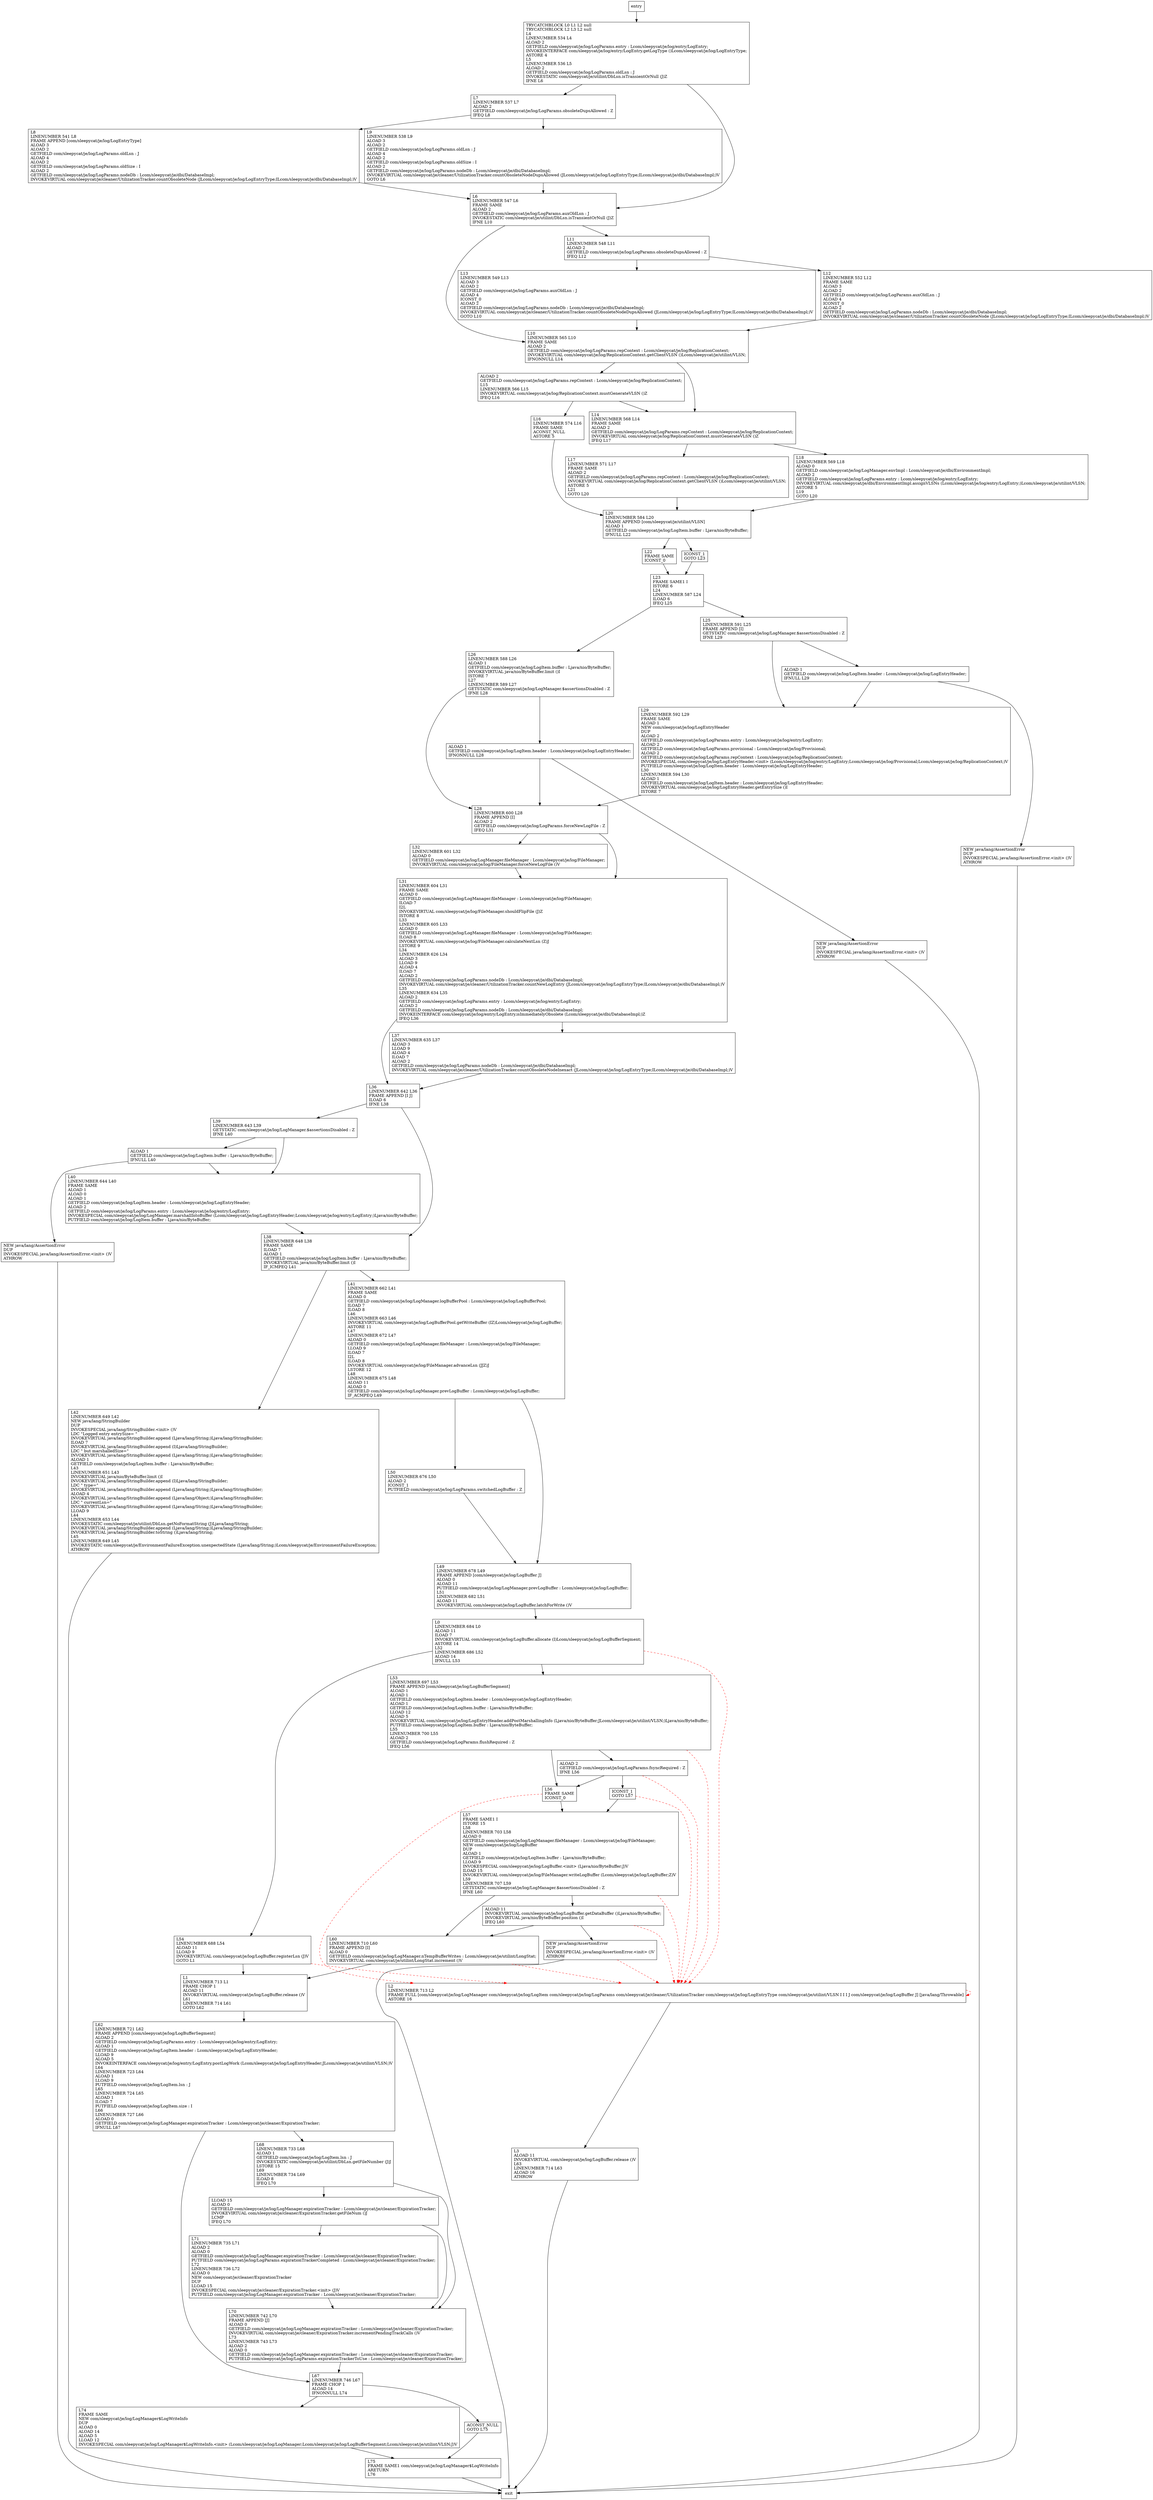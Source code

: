 digraph serialLogWork {
node [shape=record];
622795423 [label="L10\lLINENUMBER 565 L10\lFRAME SAME\lALOAD 2\lGETFIELD com/sleepycat/je/log/LogParams.repContext : Lcom/sleepycat/je/log/ReplicationContext;\lINVOKEVIRTUAL com/sleepycat/je/log/ReplicationContext.getClientVLSN ()Lcom/sleepycat/je/utilint/VLSN;\lIFNONNULL L14\l"];
1845665970 [label="L56\lFRAME SAME\lICONST_0\l"];
762977996 [label="L70\lLINENUMBER 742 L70\lFRAME APPEND [J]\lALOAD 0\lGETFIELD com/sleepycat/je/log/LogManager.expirationTracker : Lcom/sleepycat/je/cleaner/ExpirationTracker;\lINVOKEVIRTUAL com/sleepycat/je/cleaner/ExpirationTracker.incrementPendingTrackCalls ()V\lL73\lLINENUMBER 743 L73\lALOAD 2\lALOAD 0\lGETFIELD com/sleepycat/je/log/LogManager.expirationTracker : Lcom/sleepycat/je/cleaner/ExpirationTracker;\lPUTFIELD com/sleepycat/je/log/LogParams.expirationTrackerToUse : Lcom/sleepycat/je/cleaner/ExpirationTracker;\l"];
1372962304 [label="L54\lLINENUMBER 688 L54\lALOAD 11\lLLOAD 9\lINVOKEVIRTUAL com/sleepycat/je/log/LogBuffer.registerLsn (J)V\lGOTO L1\l"];
483679425 [label="L9\lLINENUMBER 538 L9\lALOAD 3\lALOAD 2\lGETFIELD com/sleepycat/je/log/LogParams.oldLsn : J\lALOAD 4\lALOAD 2\lGETFIELD com/sleepycat/je/log/LogParams.oldSize : I\lALOAD 2\lGETFIELD com/sleepycat/je/log/LogParams.nodeDb : Lcom/sleepycat/je/dbi/DatabaseImpl;\lINVOKEVIRTUAL com/sleepycat/je/cleaner/UtilizationTracker.countObsoleteNodeDupsAllowed (JLcom/sleepycat/je/log/LogEntryType;ILcom/sleepycat/je/dbi/DatabaseImpl;)V\lGOTO L6\l"];
1182558417 [label="ACONST_NULL\lGOTO L75\l"];
903042477 [label="ALOAD 1\lGETFIELD com/sleepycat/je/log/LogItem.header : Lcom/sleepycat/je/log/LogEntryHeader;\lIFNONNULL L28\l"];
2066524362 [label="NEW java/lang/AssertionError\lDUP\lINVOKESPECIAL java/lang/AssertionError.\<init\> ()V\lATHROW\l"];
1472900522 [label="L68\lLINENUMBER 733 L68\lALOAD 1\lGETFIELD com/sleepycat/je/log/LogItem.lsn : J\lINVOKESTATIC com/sleepycat/je/utilint/DbLsn.getFileNumber (J)J\lLSTORE 15\lL69\lLINENUMBER 734 L69\lILOAD 8\lIFEQ L70\l"];
881653250 [label="L7\lLINENUMBER 537 L7\lALOAD 2\lGETFIELD com/sleepycat/je/log/LogParams.obsoleteDupsAllowed : Z\lIFEQ L8\l"];
1226286043 [label="L40\lLINENUMBER 644 L40\lFRAME SAME\lALOAD 1\lALOAD 0\lALOAD 1\lGETFIELD com/sleepycat/je/log/LogItem.header : Lcom/sleepycat/je/log/LogEntryHeader;\lALOAD 2\lGETFIELD com/sleepycat/je/log/LogParams.entry : Lcom/sleepycat/je/log/entry/LogEntry;\lINVOKESPECIAL com/sleepycat/je/log/LogManager.marshallIntoBuffer (Lcom/sleepycat/je/log/LogEntryHeader;Lcom/sleepycat/je/log/entry/LogEntry;)Ljava/nio/ByteBuffer;\lPUTFIELD com/sleepycat/je/log/LogItem.buffer : Ljava/nio/ByteBuffer;\l"];
638333196 [label="L50\lLINENUMBER 676 L50\lALOAD 2\lICONST_1\lPUTFIELD com/sleepycat/je/log/LogParams.switchedLogBuffer : Z\l"];
228312929 [label="L42\lLINENUMBER 649 L42\lNEW java/lang/StringBuilder\lDUP\lINVOKESPECIAL java/lang/StringBuilder.\<init\> ()V\lLDC \"Logged entry entrySize= \"\lINVOKEVIRTUAL java/lang/StringBuilder.append (Ljava/lang/String;)Ljava/lang/StringBuilder;\lILOAD 7\lINVOKEVIRTUAL java/lang/StringBuilder.append (I)Ljava/lang/StringBuilder;\lLDC \" but marshalledSize=\"\lINVOKEVIRTUAL java/lang/StringBuilder.append (Ljava/lang/String;)Ljava/lang/StringBuilder;\lALOAD 1\lGETFIELD com/sleepycat/je/log/LogItem.buffer : Ljava/nio/ByteBuffer;\lL43\lLINENUMBER 651 L43\lINVOKEVIRTUAL java/nio/ByteBuffer.limit ()I\lINVOKEVIRTUAL java/lang/StringBuilder.append (I)Ljava/lang/StringBuilder;\lLDC \" type=\"\lINVOKEVIRTUAL java/lang/StringBuilder.append (Ljava/lang/String;)Ljava/lang/StringBuilder;\lALOAD 4\lINVOKEVIRTUAL java/lang/StringBuilder.append (Ljava/lang/Object;)Ljava/lang/StringBuilder;\lLDC \" currentLsn=\"\lINVOKEVIRTUAL java/lang/StringBuilder.append (Ljava/lang/String;)Ljava/lang/StringBuilder;\lLLOAD 9\lL44\lLINENUMBER 653 L44\lINVOKESTATIC com/sleepycat/je/utilint/DbLsn.getNoFormatString (J)Ljava/lang/String;\lINVOKEVIRTUAL java/lang/StringBuilder.append (Ljava/lang/String;)Ljava/lang/StringBuilder;\lINVOKEVIRTUAL java/lang/StringBuilder.toString ()Ljava/lang/String;\lL45\lLINENUMBER 649 L45\lINVOKESTATIC com/sleepycat/je/EnvironmentFailureException.unexpectedState (Ljava/lang/String;)Lcom/sleepycat/je/EnvironmentFailureException;\lATHROW\l"];
1410183155 [label="L6\lLINENUMBER 547 L6\lFRAME SAME\lALOAD 2\lGETFIELD com/sleepycat/je/log/LogParams.auxOldLsn : J\lINVOKESTATIC com/sleepycat/je/utilint/DbLsn.isTransientOrNull (J)Z\lIFNE L10\l"];
697223037 [label="ALOAD 1\lGETFIELD com/sleepycat/je/log/LogItem.buffer : Ljava/nio/ByteBuffer;\lIFNULL L40\l"];
2117431148 [label="LLOAD 15\lALOAD 0\lGETFIELD com/sleepycat/je/log/LogManager.expirationTracker : Lcom/sleepycat/je/cleaner/ExpirationTracker;\lINVOKEVIRTUAL com/sleepycat/je/cleaner/ExpirationTracker.getFileNum ()J\lLCMP\lIFEQ L70\l"];
333914493 [label="L75\lFRAME SAME1 com/sleepycat/je/log/LogManager$LogWriteInfo\lARETURN\lL76\l"];
1175950063 [label="L32\lLINENUMBER 601 L32\lALOAD 0\lGETFIELD com/sleepycat/je/log/LogManager.fileManager : Lcom/sleepycat/je/log/FileManager;\lINVOKEVIRTUAL com/sleepycat/je/log/FileManager.forceNewLogFile ()V\l"];
307963596 [label="ICONST_1\lGOTO L57\l"];
1823748646 [label="L12\lLINENUMBER 552 L12\lFRAME SAME\lALOAD 3\lALOAD 2\lGETFIELD com/sleepycat/je/log/LogParams.auxOldLsn : J\lALOAD 4\lICONST_0\lALOAD 2\lGETFIELD com/sleepycat/je/log/LogParams.nodeDb : Lcom/sleepycat/je/dbi/DatabaseImpl;\lINVOKEVIRTUAL com/sleepycat/je/cleaner/UtilizationTracker.countObsoleteNode (JLcom/sleepycat/je/log/LogEntryType;ILcom/sleepycat/je/dbi/DatabaseImpl;)V\l"];
1982332686 [label="L39\lLINENUMBER 643 L39\lGETSTATIC com/sleepycat/je/log/LogManager.$assertionsDisabled : Z\lIFNE L40\l"];
1612219085 [label="NEW java/lang/AssertionError\lDUP\lINVOKESPECIAL java/lang/AssertionError.\<init\> ()V\lATHROW\l"];
36094442 [label="L49\lLINENUMBER 678 L49\lFRAME APPEND [com/sleepycat/je/log/LogBuffer J]\lALOAD 0\lALOAD 11\lPUTFIELD com/sleepycat/je/log/LogManager.prevLogBuffer : Lcom/sleepycat/je/log/LogBuffer;\lL51\lLINENUMBER 682 L51\lALOAD 11\lINVOKEVIRTUAL com/sleepycat/je/log/LogBuffer.latchForWrite ()V\l"];
1497816398 [label="NEW java/lang/AssertionError\lDUP\lINVOKESPECIAL java/lang/AssertionError.\<init\> ()V\lATHROW\l"];
1024104227 [label="L23\lFRAME SAME1 I\lISTORE 6\lL24\lLINENUMBER 587 L24\lILOAD 6\lIFEQ L25\l"];
845156835 [label="L16\lLINENUMBER 574 L16\lFRAME SAME\lACONST_NULL\lASTORE 5\l"];
1767339726 [label="L57\lFRAME SAME1 I\lISTORE 15\lL58\lLINENUMBER 703 L58\lALOAD 0\lGETFIELD com/sleepycat/je/log/LogManager.fileManager : Lcom/sleepycat/je/log/FileManager;\lNEW com/sleepycat/je/log/LogBuffer\lDUP\lALOAD 1\lGETFIELD com/sleepycat/je/log/LogItem.buffer : Ljava/nio/ByteBuffer;\lLLOAD 9\lINVOKESPECIAL com/sleepycat/je/log/LogBuffer.\<init\> (Ljava/nio/ByteBuffer;J)V\lILOAD 15\lINVOKEVIRTUAL com/sleepycat/je/log/FileManager.writeLogBuffer (Lcom/sleepycat/je/log/LogBuffer;Z)V\lL59\lLINENUMBER 707 L59\lGETSTATIC com/sleepycat/je/log/LogManager.$assertionsDisabled : Z\lIFNE L60\l"];
23410573 [label="L31\lLINENUMBER 604 L31\lFRAME SAME\lALOAD 0\lGETFIELD com/sleepycat/je/log/LogManager.fileManager : Lcom/sleepycat/je/log/FileManager;\lILOAD 7\lI2L\lINVOKEVIRTUAL com/sleepycat/je/log/FileManager.shouldFlipFile (J)Z\lISTORE 8\lL33\lLINENUMBER 605 L33\lALOAD 0\lGETFIELD com/sleepycat/je/log/LogManager.fileManager : Lcom/sleepycat/je/log/FileManager;\lILOAD 8\lINVOKEVIRTUAL com/sleepycat/je/log/FileManager.calculateNextLsn (Z)J\lLSTORE 9\lL34\lLINENUMBER 626 L34\lALOAD 3\lLLOAD 9\lALOAD 4\lILOAD 7\lALOAD 2\lGETFIELD com/sleepycat/je/log/LogParams.nodeDb : Lcom/sleepycat/je/dbi/DatabaseImpl;\lINVOKEVIRTUAL com/sleepycat/je/cleaner/UtilizationTracker.countNewLogEntry (JLcom/sleepycat/je/log/LogEntryType;ILcom/sleepycat/je/dbi/DatabaseImpl;)V\lL35\lLINENUMBER 634 L35\lALOAD 2\lGETFIELD com/sleepycat/je/log/LogParams.entry : Lcom/sleepycat/je/log/entry/LogEntry;\lALOAD 2\lGETFIELD com/sleepycat/je/log/LogParams.nodeDb : Lcom/sleepycat/je/dbi/DatabaseImpl;\lINVOKEINTERFACE com/sleepycat/je/log/entry/LogEntry.isImmediatelyObsolete (Lcom/sleepycat/je/dbi/DatabaseImpl;)Z\lIFEQ L36\l"];
1379420453 [label="L13\lLINENUMBER 549 L13\lALOAD 3\lALOAD 2\lGETFIELD com/sleepycat/je/log/LogParams.auxOldLsn : J\lALOAD 4\lICONST_0\lALOAD 2\lGETFIELD com/sleepycat/je/log/LogParams.nodeDb : Lcom/sleepycat/je/dbi/DatabaseImpl;\lINVOKEVIRTUAL com/sleepycat/je/cleaner/UtilizationTracker.countObsoleteNodeDupsAllowed (JLcom/sleepycat/je/log/LogEntryType;ILcom/sleepycat/je/dbi/DatabaseImpl;)V\lGOTO L10\l"];
1520374682 [label="ALOAD 2\lGETFIELD com/sleepycat/je/log/LogParams.fsyncRequired : Z\lIFNE L56\l"];
1274457021 [label="L60\lLINENUMBER 710 L60\lFRAME APPEND [I]\lALOAD 0\lGETFIELD com/sleepycat/je/log/LogManager.nTempBufferWrites : Lcom/sleepycat/je/utilint/LongStat;\lINVOKEVIRTUAL com/sleepycat/je/utilint/LongStat.increment ()V\l"];
1386337852 [label="L22\lFRAME SAME\lICONST_0\l"];
1635043368 [label="L29\lLINENUMBER 592 L29\lFRAME SAME\lALOAD 1\lNEW com/sleepycat/je/log/LogEntryHeader\lDUP\lALOAD 2\lGETFIELD com/sleepycat/je/log/LogParams.entry : Lcom/sleepycat/je/log/entry/LogEntry;\lALOAD 2\lGETFIELD com/sleepycat/je/log/LogParams.provisional : Lcom/sleepycat/je/log/Provisional;\lALOAD 2\lGETFIELD com/sleepycat/je/log/LogParams.repContext : Lcom/sleepycat/je/log/ReplicationContext;\lINVOKESPECIAL com/sleepycat/je/log/LogEntryHeader.\<init\> (Lcom/sleepycat/je/log/entry/LogEntry;Lcom/sleepycat/je/log/Provisional;Lcom/sleepycat/je/log/ReplicationContext;)V\lPUTFIELD com/sleepycat/je/log/LogItem.header : Lcom/sleepycat/je/log/LogEntryHeader;\lL30\lLINENUMBER 594 L30\lALOAD 1\lGETFIELD com/sleepycat/je/log/LogItem.header : Lcom/sleepycat/je/log/LogEntryHeader;\lINVOKEVIRTUAL com/sleepycat/je/log/LogEntryHeader.getEntrySize ()I\lISTORE 7\l"];
1861125654 [label="L8\lLINENUMBER 541 L8\lFRAME APPEND [com/sleepycat/je/log/LogEntryType]\lALOAD 3\lALOAD 2\lGETFIELD com/sleepycat/je/log/LogParams.oldLsn : J\lALOAD 4\lALOAD 2\lGETFIELD com/sleepycat/je/log/LogParams.oldSize : I\lALOAD 2\lGETFIELD com/sleepycat/je/log/LogParams.nodeDb : Lcom/sleepycat/je/dbi/DatabaseImpl;\lINVOKEVIRTUAL com/sleepycat/je/cleaner/UtilizationTracker.countObsoleteNode (JLcom/sleepycat/je/log/LogEntryType;ILcom/sleepycat/je/dbi/DatabaseImpl;)V\l"];
2089827069 [label="L71\lLINENUMBER 735 L71\lALOAD 2\lALOAD 0\lGETFIELD com/sleepycat/je/log/LogManager.expirationTracker : Lcom/sleepycat/je/cleaner/ExpirationTracker;\lPUTFIELD com/sleepycat/je/log/LogParams.expirationTrackerCompleted : Lcom/sleepycat/je/cleaner/ExpirationTracker;\lL72\lLINENUMBER 736 L72\lALOAD 0\lNEW com/sleepycat/je/cleaner/ExpirationTracker\lDUP\lLLOAD 15\lINVOKESPECIAL com/sleepycat/je/cleaner/ExpirationTracker.\<init\> (J)V\lPUTFIELD com/sleepycat/je/log/LogManager.expirationTracker : Lcom/sleepycat/je/cleaner/ExpirationTracker;\l"];
1945118469 [label="L3\lALOAD 11\lINVOKEVIRTUAL com/sleepycat/je/log/LogBuffer.release ()V\lL63\lLINENUMBER 714 L63\lALOAD 16\lATHROW\l"];
1577287478 [label="L18\lLINENUMBER 569 L18\lALOAD 0\lGETFIELD com/sleepycat/je/log/LogManager.envImpl : Lcom/sleepycat/je/dbi/EnvironmentImpl;\lALOAD 2\lGETFIELD com/sleepycat/je/log/LogParams.entry : Lcom/sleepycat/je/log/entry/LogEntry;\lINVOKEVIRTUAL com/sleepycat/je/dbi/EnvironmentImpl.assignVLSNs (Lcom/sleepycat/je/log/entry/LogEntry;)Lcom/sleepycat/je/utilint/VLSN;\lASTORE 5\lL19\lGOTO L20\l"];
1801359875 [label="NEW java/lang/AssertionError\lDUP\lINVOKESPECIAL java/lang/AssertionError.\<init\> ()V\lATHROW\l"];
1582724888 [label="L38\lLINENUMBER 648 L38\lFRAME SAME\lILOAD 7\lALOAD 1\lGETFIELD com/sleepycat/je/log/LogItem.buffer : Ljava/nio/ByteBuffer;\lINVOKEVIRTUAL java/nio/ByteBuffer.limit ()I\lIF_ICMPEQ L41\l"];
698306663 [label="L62\lLINENUMBER 721 L62\lFRAME APPEND [com/sleepycat/je/log/LogBufferSegment]\lALOAD 2\lGETFIELD com/sleepycat/je/log/LogParams.entry : Lcom/sleepycat/je/log/entry/LogEntry;\lALOAD 1\lGETFIELD com/sleepycat/je/log/LogItem.header : Lcom/sleepycat/je/log/LogEntryHeader;\lLLOAD 9\lALOAD 5\lINVOKEINTERFACE com/sleepycat/je/log/entry/LogEntry.postLogWork (Lcom/sleepycat/je/log/LogEntryHeader;JLcom/sleepycat/je/utilint/VLSN;)V\lL64\lLINENUMBER 723 L64\lALOAD 1\lLLOAD 9\lPUTFIELD com/sleepycat/je/log/LogItem.lsn : J\lL65\lLINENUMBER 724 L65\lALOAD 1\lILOAD 7\lPUTFIELD com/sleepycat/je/log/LogItem.size : I\lL66\lLINENUMBER 727 L66\lALOAD 0\lGETFIELD com/sleepycat/je/log/LogManager.expirationTracker : Lcom/sleepycat/je/cleaner/ExpirationTracker;\lIFNULL L67\l"];
263088671 [label="ALOAD 2\lGETFIELD com/sleepycat/je/log/LogParams.repContext : Lcom/sleepycat/je/log/ReplicationContext;\lL15\lLINENUMBER 566 L15\lINVOKEVIRTUAL com/sleepycat/je/log/ReplicationContext.mustGenerateVLSN ()Z\lIFEQ L16\l"];
1995494616 [label="L11\lLINENUMBER 548 L11\lALOAD 2\lGETFIELD com/sleepycat/je/log/LogParams.obsoleteDupsAllowed : Z\lIFEQ L12\l"];
2036769906 [label="L41\lLINENUMBER 662 L41\lFRAME SAME\lALOAD 0\lGETFIELD com/sleepycat/je/log/LogManager.logBufferPool : Lcom/sleepycat/je/log/LogBufferPool;\lILOAD 7\lILOAD 8\lL46\lLINENUMBER 663 L46\lINVOKEVIRTUAL com/sleepycat/je/log/LogBufferPool.getWriteBuffer (IZ)Lcom/sleepycat/je/log/LogBuffer;\lASTORE 11\lL47\lLINENUMBER 672 L47\lALOAD 0\lGETFIELD com/sleepycat/je/log/LogManager.fileManager : Lcom/sleepycat/je/log/FileManager;\lLLOAD 9\lILOAD 7\lI2L\lILOAD 8\lINVOKEVIRTUAL com/sleepycat/je/log/FileManager.advanceLsn (JJZ)J\lLSTORE 12\lL48\lLINENUMBER 675 L48\lALOAD 11\lALOAD 0\lGETFIELD com/sleepycat/je/log/LogManager.prevLogBuffer : Lcom/sleepycat/je/log/LogBuffer;\lIF_ACMPEQ L49\l"];
2025172428 [label="ICONST_1\lGOTO L23\l"];
215848080 [label="L37\lLINENUMBER 635 L37\lALOAD 3\lLLOAD 9\lALOAD 4\lILOAD 7\lALOAD 2\lGETFIELD com/sleepycat/je/log/LogParams.nodeDb : Lcom/sleepycat/je/dbi/DatabaseImpl;\lINVOKEVIRTUAL com/sleepycat/je/cleaner/UtilizationTracker.countObsoleteNodeInexact (JLcom/sleepycat/je/log/LogEntryType;ILcom/sleepycat/je/dbi/DatabaseImpl;)V\l"];
1689812052 [label="L0\lLINENUMBER 684 L0\lALOAD 11\lILOAD 7\lINVOKEVIRTUAL com/sleepycat/je/log/LogBuffer.allocate (I)Lcom/sleepycat/je/log/LogBufferSegment;\lASTORE 14\lL52\lLINENUMBER 686 L52\lALOAD 14\lIFNULL L53\l"];
501011836 [label="L53\lLINENUMBER 697 L53\lFRAME APPEND [com/sleepycat/je/log/LogBufferSegment]\lALOAD 1\lALOAD 1\lGETFIELD com/sleepycat/je/log/LogItem.header : Lcom/sleepycat/je/log/LogEntryHeader;\lALOAD 1\lGETFIELD com/sleepycat/je/log/LogItem.buffer : Ljava/nio/ByteBuffer;\lLLOAD 12\lALOAD 5\lINVOKEVIRTUAL com/sleepycat/je/log/LogEntryHeader.addPostMarshallingInfo (Ljava/nio/ByteBuffer;JLcom/sleepycat/je/utilint/VLSN;)Ljava/nio/ByteBuffer;\lPUTFIELD com/sleepycat/je/log/LogItem.buffer : Ljava/nio/ByteBuffer;\lL55\lLINENUMBER 700 L55\lALOAD 2\lGETFIELD com/sleepycat/je/log/LogParams.flushRequired : Z\lIFEQ L56\l"];
1500984018 [label="L1\lLINENUMBER 713 L1\lFRAME CHOP 1\lALOAD 11\lINVOKEVIRTUAL com/sleepycat/je/log/LogBuffer.release ()V\lL61\lLINENUMBER 714 L61\lGOTO L62\l"];
1625116599 [label="L26\lLINENUMBER 588 L26\lALOAD 1\lGETFIELD com/sleepycat/je/log/LogItem.buffer : Ljava/nio/ByteBuffer;\lINVOKEVIRTUAL java/nio/ByteBuffer.limit ()I\lISTORE 7\lL27\lLINENUMBER 589 L27\lGETSTATIC com/sleepycat/je/log/LogManager.$assertionsDisabled : Z\lIFNE L28\l"];
990743810 [label="L74\lFRAME SAME\lNEW com/sleepycat/je/log/LogManager$LogWriteInfo\lDUP\lALOAD 0\lALOAD 14\lALOAD 5\lLLOAD 12\lINVOKESPECIAL com/sleepycat/je/log/LogManager$LogWriteInfo.\<init\> (Lcom/sleepycat/je/log/LogManager;Lcom/sleepycat/je/log/LogBufferSegment;Lcom/sleepycat/je/utilint/VLSN;J)V\l"];
1544126395 [label="L28\lLINENUMBER 600 L28\lFRAME APPEND [I]\lALOAD 2\lGETFIELD com/sleepycat/je/log/LogParams.forceNewLogFile : Z\lIFEQ L31\l"];
772703963 [label="L2\lLINENUMBER 713 L2\lFRAME FULL [com/sleepycat/je/log/LogManager com/sleepycat/je/log/LogItem com/sleepycat/je/log/LogParams com/sleepycat/je/cleaner/UtilizationTracker com/sleepycat/je/log/LogEntryType com/sleepycat/je/utilint/VLSN I I I J com/sleepycat/je/log/LogBuffer J] [java/lang/Throwable]\lASTORE 16\l"];
1662949648 [label="L36\lLINENUMBER 642 L36\lFRAME APPEND [I J]\lILOAD 6\lIFNE L38\l"];
578885611 [label="L17\lLINENUMBER 571 L17\lFRAME SAME\lALOAD 2\lGETFIELD com/sleepycat/je/log/LogParams.repContext : Lcom/sleepycat/je/log/ReplicationContext;\lINVOKEVIRTUAL com/sleepycat/je/log/ReplicationContext.getClientVLSN ()Lcom/sleepycat/je/utilint/VLSN;\lASTORE 5\lL21\lGOTO L20\l"];
1016163887 [label="L25\lLINENUMBER 591 L25\lFRAME APPEND [I]\lGETSTATIC com/sleepycat/je/log/LogManager.$assertionsDisabled : Z\lIFNE L29\l"];
60540696 [label="TRYCATCHBLOCK L0 L1 L2 null\lTRYCATCHBLOCK L2 L3 L2 null\lL4\lLINENUMBER 534 L4\lALOAD 2\lGETFIELD com/sleepycat/je/log/LogParams.entry : Lcom/sleepycat/je/log/entry/LogEntry;\lINVOKEINTERFACE com/sleepycat/je/log/entry/LogEntry.getLogType ()Lcom/sleepycat/je/log/LogEntryType;\lASTORE 4\lL5\lLINENUMBER 536 L5\lALOAD 2\lGETFIELD com/sleepycat/je/log/LogParams.oldLsn : J\lINVOKESTATIC com/sleepycat/je/utilint/DbLsn.isTransientOrNull (J)Z\lIFNE L6\l"];
1311086486 [label="ALOAD 1\lGETFIELD com/sleepycat/je/log/LogItem.header : Lcom/sleepycat/je/log/LogEntryHeader;\lIFNULL L29\l"];
1627139273 [label="L20\lLINENUMBER 584 L20\lFRAME APPEND [com/sleepycat/je/utilint/VLSN]\lALOAD 1\lGETFIELD com/sleepycat/je/log/LogItem.buffer : Ljava/nio/ByteBuffer;\lIFNULL L22\l"];
864983695 [label="L67\lLINENUMBER 746 L67\lFRAME CHOP 1\lALOAD 14\lIFNONNULL L74\l"];
2131241254 [label="L14\lLINENUMBER 568 L14\lFRAME SAME\lALOAD 2\lGETFIELD com/sleepycat/je/log/LogParams.repContext : Lcom/sleepycat/je/log/ReplicationContext;\lINVOKEVIRTUAL com/sleepycat/je/log/ReplicationContext.mustGenerateVLSN ()Z\lIFEQ L17\l"];
805999937 [label="ALOAD 11\lINVOKEVIRTUAL com/sleepycat/je/log/LogBuffer.getDataBuffer ()Ljava/nio/ByteBuffer;\lINVOKEVIRTUAL java/nio/ByteBuffer.position ()I\lIFEQ L60\l"];
entry;
exit;
622795423 -> 2131241254
622795423 -> 263088671
1845665970 -> 1767339726
1845665970 -> 772703963 [style=dashed, color=red]
762977996 -> 864983695
1372962304 -> 1500984018
1372962304 -> 772703963 [style=dashed, color=red]
483679425 -> 1410183155
1182558417 -> 333914493
903042477 -> 1801359875
903042477 -> 1544126395
2066524362 -> exit
2066524362 -> 772703963 [style=dashed, color=red]
1472900522 -> 762977996
1472900522 -> 2117431148
881653250 -> 483679425
881653250 -> 1861125654
1226286043 -> 1582724888
638333196 -> 36094442
228312929 -> exit
1410183155 -> 622795423
1410183155 -> 1995494616
697223037 -> 1612219085
697223037 -> 1226286043
2117431148 -> 762977996
2117431148 -> 2089827069
333914493 -> exit
1175950063 -> 23410573
307963596 -> 1767339726
307963596 -> 772703963 [style=dashed, color=red]
entry -> 60540696
1823748646 -> 622795423
1982332686 -> 697223037
1982332686 -> 1226286043
1612219085 -> exit
36094442 -> 1689812052
1497816398 -> exit
1024104227 -> 1016163887
1024104227 -> 1625116599
845156835 -> 1627139273
1767339726 -> 1274457021
1767339726 -> 805999937
1767339726 -> 772703963 [style=dashed, color=red]
23410573 -> 215848080
23410573 -> 1662949648
1379420453 -> 622795423
1520374682 -> 1845665970
1520374682 -> 307963596
1520374682 -> 772703963 [style=dashed, color=red]
1274457021 -> 1500984018
1274457021 -> 772703963 [style=dashed, color=red]
1386337852 -> 1024104227
1635043368 -> 1544126395
1861125654 -> 1410183155
2089827069 -> 762977996
1945118469 -> exit
1577287478 -> 1627139273
1801359875 -> exit
1582724888 -> 2036769906
1582724888 -> 228312929
698306663 -> 1472900522
698306663 -> 864983695
263088671 -> 845156835
263088671 -> 2131241254
1995494616 -> 1379420453
1995494616 -> 1823748646
2036769906 -> 638333196
2036769906 -> 36094442
2025172428 -> 1024104227
215848080 -> 1662949648
1689812052 -> 1372962304
1689812052 -> 501011836
1689812052 -> 772703963 [style=dashed, color=red]
501011836 -> 1845665970
501011836 -> 1520374682
501011836 -> 772703963 [style=dashed, color=red]
1500984018 -> 698306663
1625116599 -> 1544126395
1625116599 -> 903042477
990743810 -> 333914493
1544126395 -> 23410573
1544126395 -> 1175950063
772703963 -> 1945118469
772703963 -> 772703963 [style=dashed, color=red]
1662949648 -> 1982332686
1662949648 -> 1582724888
578885611 -> 1627139273
1016163887 -> 1311086486
1016163887 -> 1635043368
60540696 -> 1410183155
60540696 -> 881653250
1311086486 -> 1635043368
1311086486 -> 1497816398
1627139273 -> 2025172428
1627139273 -> 1386337852
864983695 -> 990743810
864983695 -> 1182558417
2131241254 -> 578885611
2131241254 -> 1577287478
805999937 -> 2066524362
805999937 -> 1274457021
805999937 -> 772703963 [style=dashed, color=red]
}
